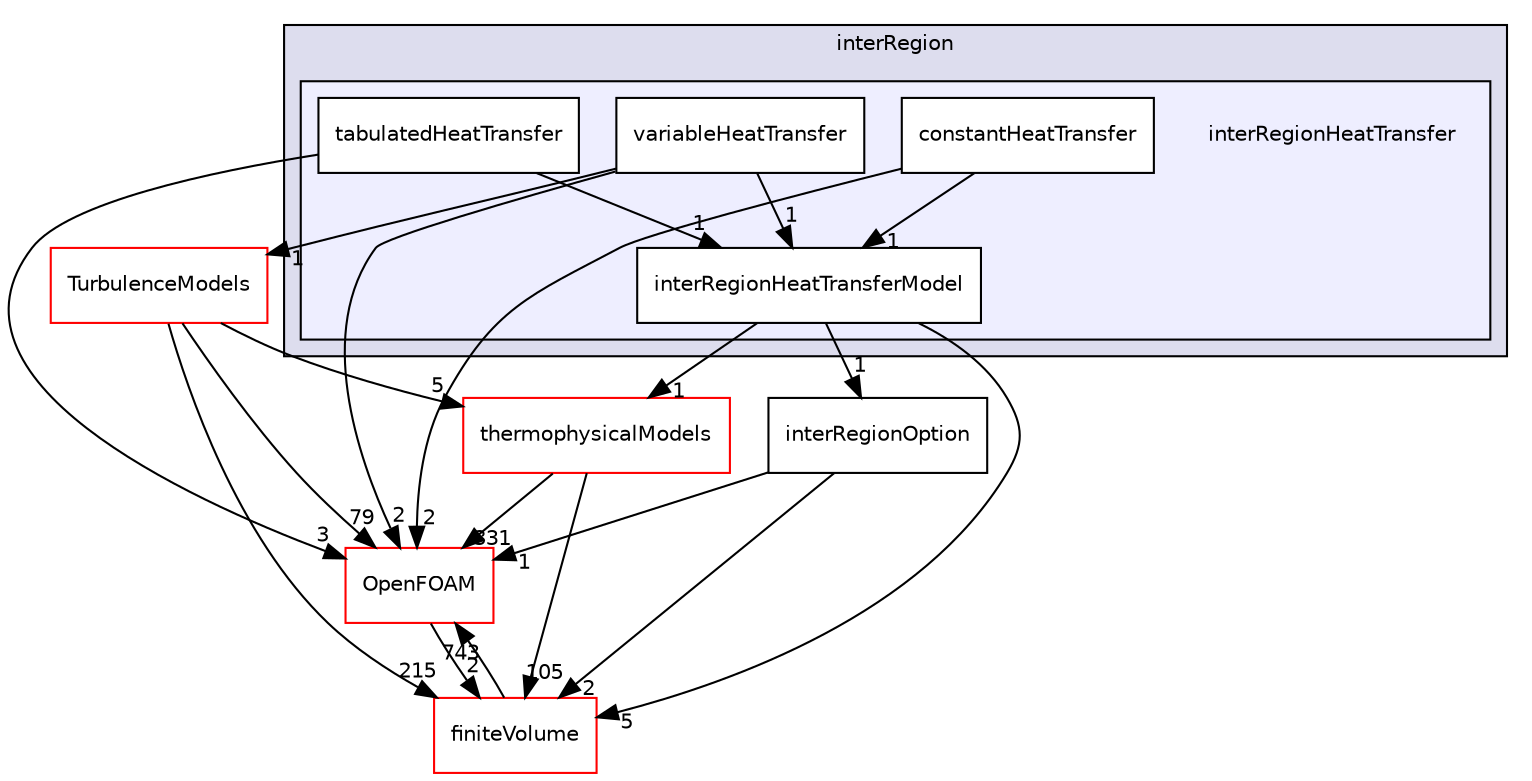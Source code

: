 digraph "src/fvOptions/sources/interRegion/interRegionHeatTransfer" {
  bgcolor=transparent;
  compound=true
  node [ fontsize="10", fontname="Helvetica"];
  edge [ labelfontsize="10", labelfontname="Helvetica"];
  subgraph clusterdir_ed2831c0dbe49df810debb73cd18fb6c {
    graph [ bgcolor="#ddddee", pencolor="black", label="interRegion" fontname="Helvetica", fontsize="10", URL="dir_ed2831c0dbe49df810debb73cd18fb6c.html"]
  subgraph clusterdir_8c328afdfc5b8d48f5b4349289c6a376 {
    graph [ bgcolor="#eeeeff", pencolor="black", label="" URL="dir_8c328afdfc5b8d48f5b4349289c6a376.html"];
    dir_8c328afdfc5b8d48f5b4349289c6a376 [shape=plaintext label="interRegionHeatTransfer"];
    dir_1493d89b6faf73fbbeb76ee0ca7be375 [shape=box label="constantHeatTransfer" color="black" fillcolor="white" style="filled" URL="dir_1493d89b6faf73fbbeb76ee0ca7be375.html"];
    dir_c627215e7364d331f2459936eb5b644d [shape=box label="interRegionHeatTransferModel" color="black" fillcolor="white" style="filled" URL="dir_c627215e7364d331f2459936eb5b644d.html"];
    dir_f8197623af452a859160b109dbf3567d [shape=box label="tabulatedHeatTransfer" color="black" fillcolor="white" style="filled" URL="dir_f8197623af452a859160b109dbf3567d.html"];
    dir_7409800b089bd7e00596e5e140f730f8 [shape=box label="variableHeatTransfer" color="black" fillcolor="white" style="filled" URL="dir_7409800b089bd7e00596e5e140f730f8.html"];
  }
  }
  dir_9bd15774b555cf7259a6fa18f99fe99b [shape=box label="finiteVolume" color="red" URL="dir_9bd15774b555cf7259a6fa18f99fe99b.html"];
  dir_e004c8aef6ad3730b0be09e2a7704e0f [shape=box label="interRegionOption" URL="dir_e004c8aef6ad3730b0be09e2a7704e0f.html"];
  dir_1eda626aeac0f0ad2848c36acaa5d501 [shape=box label="TurbulenceModels" color="red" URL="dir_1eda626aeac0f0ad2848c36acaa5d501.html"];
  dir_2778d089ec5c4f66810b11f753867003 [shape=box label="thermophysicalModels" color="red" URL="dir_2778d089ec5c4f66810b11f753867003.html"];
  dir_c5473ff19b20e6ec4dfe5c310b3778a8 [shape=box label="OpenFOAM" color="red" URL="dir_c5473ff19b20e6ec4dfe5c310b3778a8.html"];
  dir_9bd15774b555cf7259a6fa18f99fe99b->dir_c5473ff19b20e6ec4dfe5c310b3778a8 [headlabel="743", labeldistance=1.5 headhref="dir_000895_001893.html"];
  dir_e004c8aef6ad3730b0be09e2a7704e0f->dir_9bd15774b555cf7259a6fa18f99fe99b [headlabel="2", labeldistance=1.5 headhref="dir_001322_000895.html"];
  dir_e004c8aef6ad3730b0be09e2a7704e0f->dir_c5473ff19b20e6ec4dfe5c310b3778a8 [headlabel="1", labeldistance=1.5 headhref="dir_001322_001893.html"];
  dir_1eda626aeac0f0ad2848c36acaa5d501->dir_9bd15774b555cf7259a6fa18f99fe99b [headlabel="215", labeldistance=1.5 headhref="dir_000752_000895.html"];
  dir_1eda626aeac0f0ad2848c36acaa5d501->dir_2778d089ec5c4f66810b11f753867003 [headlabel="5", labeldistance=1.5 headhref="dir_000752_001235.html"];
  dir_1eda626aeac0f0ad2848c36acaa5d501->dir_c5473ff19b20e6ec4dfe5c310b3778a8 [headlabel="79", labeldistance=1.5 headhref="dir_000752_001893.html"];
  dir_f8197623af452a859160b109dbf3567d->dir_c5473ff19b20e6ec4dfe5c310b3778a8 [headlabel="3", labeldistance=1.5 headhref="dir_001356_001893.html"];
  dir_f8197623af452a859160b109dbf3567d->dir_c627215e7364d331f2459936eb5b644d [headlabel="1", labeldistance=1.5 headhref="dir_001356_001355.html"];
  dir_2778d089ec5c4f66810b11f753867003->dir_9bd15774b555cf7259a6fa18f99fe99b [headlabel="105", labeldistance=1.5 headhref="dir_001235_000895.html"];
  dir_2778d089ec5c4f66810b11f753867003->dir_c5473ff19b20e6ec4dfe5c310b3778a8 [headlabel="331", labeldistance=1.5 headhref="dir_001235_001893.html"];
  dir_7409800b089bd7e00596e5e140f730f8->dir_1eda626aeac0f0ad2848c36acaa5d501 [headlabel="1", labeldistance=1.5 headhref="dir_001357_000752.html"];
  dir_7409800b089bd7e00596e5e140f730f8->dir_c5473ff19b20e6ec4dfe5c310b3778a8 [headlabel="2", labeldistance=1.5 headhref="dir_001357_001893.html"];
  dir_7409800b089bd7e00596e5e140f730f8->dir_c627215e7364d331f2459936eb5b644d [headlabel="1", labeldistance=1.5 headhref="dir_001357_001355.html"];
  dir_c5473ff19b20e6ec4dfe5c310b3778a8->dir_9bd15774b555cf7259a6fa18f99fe99b [headlabel="2", labeldistance=1.5 headhref="dir_001893_000895.html"];
  dir_1493d89b6faf73fbbeb76ee0ca7be375->dir_c5473ff19b20e6ec4dfe5c310b3778a8 [headlabel="2", labeldistance=1.5 headhref="dir_001351_001893.html"];
  dir_1493d89b6faf73fbbeb76ee0ca7be375->dir_c627215e7364d331f2459936eb5b644d [headlabel="1", labeldistance=1.5 headhref="dir_001351_001355.html"];
  dir_c627215e7364d331f2459936eb5b644d->dir_9bd15774b555cf7259a6fa18f99fe99b [headlabel="5", labeldistance=1.5 headhref="dir_001355_000895.html"];
  dir_c627215e7364d331f2459936eb5b644d->dir_e004c8aef6ad3730b0be09e2a7704e0f [headlabel="1", labeldistance=1.5 headhref="dir_001355_001322.html"];
  dir_c627215e7364d331f2459936eb5b644d->dir_2778d089ec5c4f66810b11f753867003 [headlabel="1", labeldistance=1.5 headhref="dir_001355_001235.html"];
}
